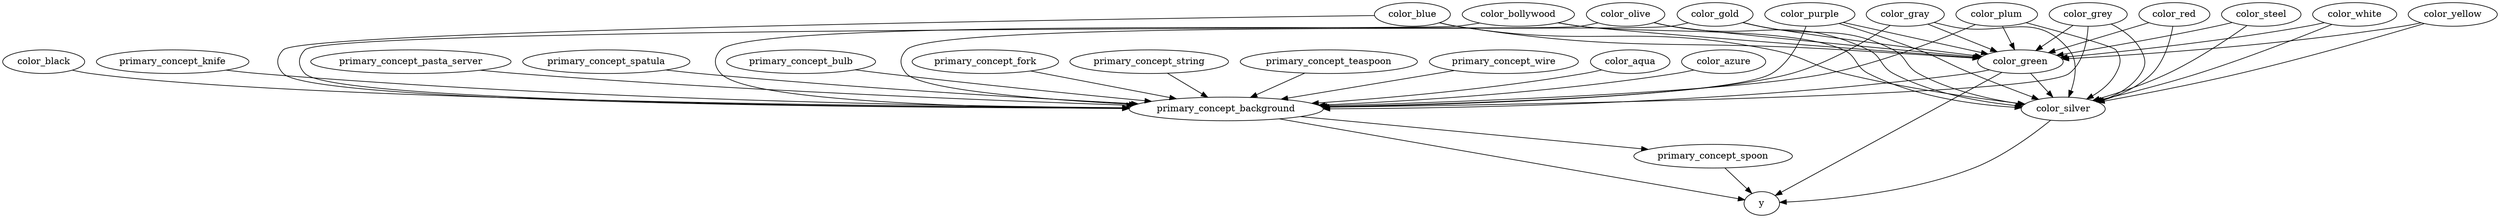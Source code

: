 strict digraph  {
primary_concept_background;
y;
primary_concept_spoon;
color_green;
color_silver;
primary_concept_bulb;
primary_concept_fork;
primary_concept_knife;
primary_concept_pasta_server;
primary_concept_spatula;
primary_concept_string;
primary_concept_teaspoon;
primary_concept_wire;
color_aqua;
color_azure;
color_black;
color_blue;
color_bollywood;
color_gold;
color_gray;
color_grey;
color_olive;
color_plum;
color_purple;
color_red;
color_steel;
color_white;
color_yellow;
primary_concept_background -> y;
primary_concept_background -> primary_concept_spoon;
primary_concept_spoon -> y;
color_green -> y;
color_green -> primary_concept_background;
color_green -> color_silver;
color_silver -> y;
primary_concept_bulb -> primary_concept_background;
primary_concept_fork -> primary_concept_background;
primary_concept_knife -> primary_concept_background;
primary_concept_pasta_server -> primary_concept_background;
primary_concept_spatula -> primary_concept_background;
primary_concept_string -> primary_concept_background;
primary_concept_teaspoon -> primary_concept_background;
primary_concept_wire -> primary_concept_background;
color_aqua -> primary_concept_background;
color_azure -> primary_concept_background;
color_black -> primary_concept_background;
color_blue -> primary_concept_background;
color_blue -> color_green;
color_blue -> color_silver;
color_bollywood -> primary_concept_background;
color_bollywood -> color_green;
color_bollywood -> color_silver;
color_gold -> primary_concept_background;
color_gold -> color_green;
color_gold -> color_silver;
color_gray -> primary_concept_background;
color_gray -> color_green;
color_gray -> color_silver;
color_grey -> primary_concept_background;
color_grey -> color_green;
color_grey -> color_silver;
color_olive -> primary_concept_background;
color_olive -> color_green;
color_olive -> color_silver;
color_plum -> primary_concept_background;
color_plum -> color_green;
color_plum -> color_silver;
color_purple -> primary_concept_background;
color_purple -> color_green;
color_purple -> color_silver;
color_red -> color_green;
color_red -> color_silver;
color_steel -> color_green;
color_steel -> color_silver;
color_white -> color_green;
color_white -> color_silver;
color_yellow -> color_green;
color_yellow -> color_silver;
}
